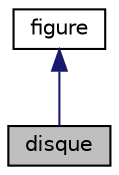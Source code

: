 digraph "disque"
{
  edge [fontname="Helvetica",fontsize="10",labelfontname="Helvetica",labelfontsize="10"];
  node [fontname="Helvetica",fontsize="10",shape=record];
  Node0 [label="disque",height=0.2,width=0.4,color="black", fillcolor="grey75", style="filled", fontcolor="black"];
  Node1 -> Node0 [dir="back",color="midnightblue",fontsize="10",style="solid",fontname="Helvetica"];
  Node1 [label="figure",height=0.2,width=0.4,color="black", fillcolor="white", style="filled",URL="$classfigure.html",tooltip="la classe figure est la classe mère dont triangle, rectangle et disque hérite cela calcule le périmèt..."];
}
